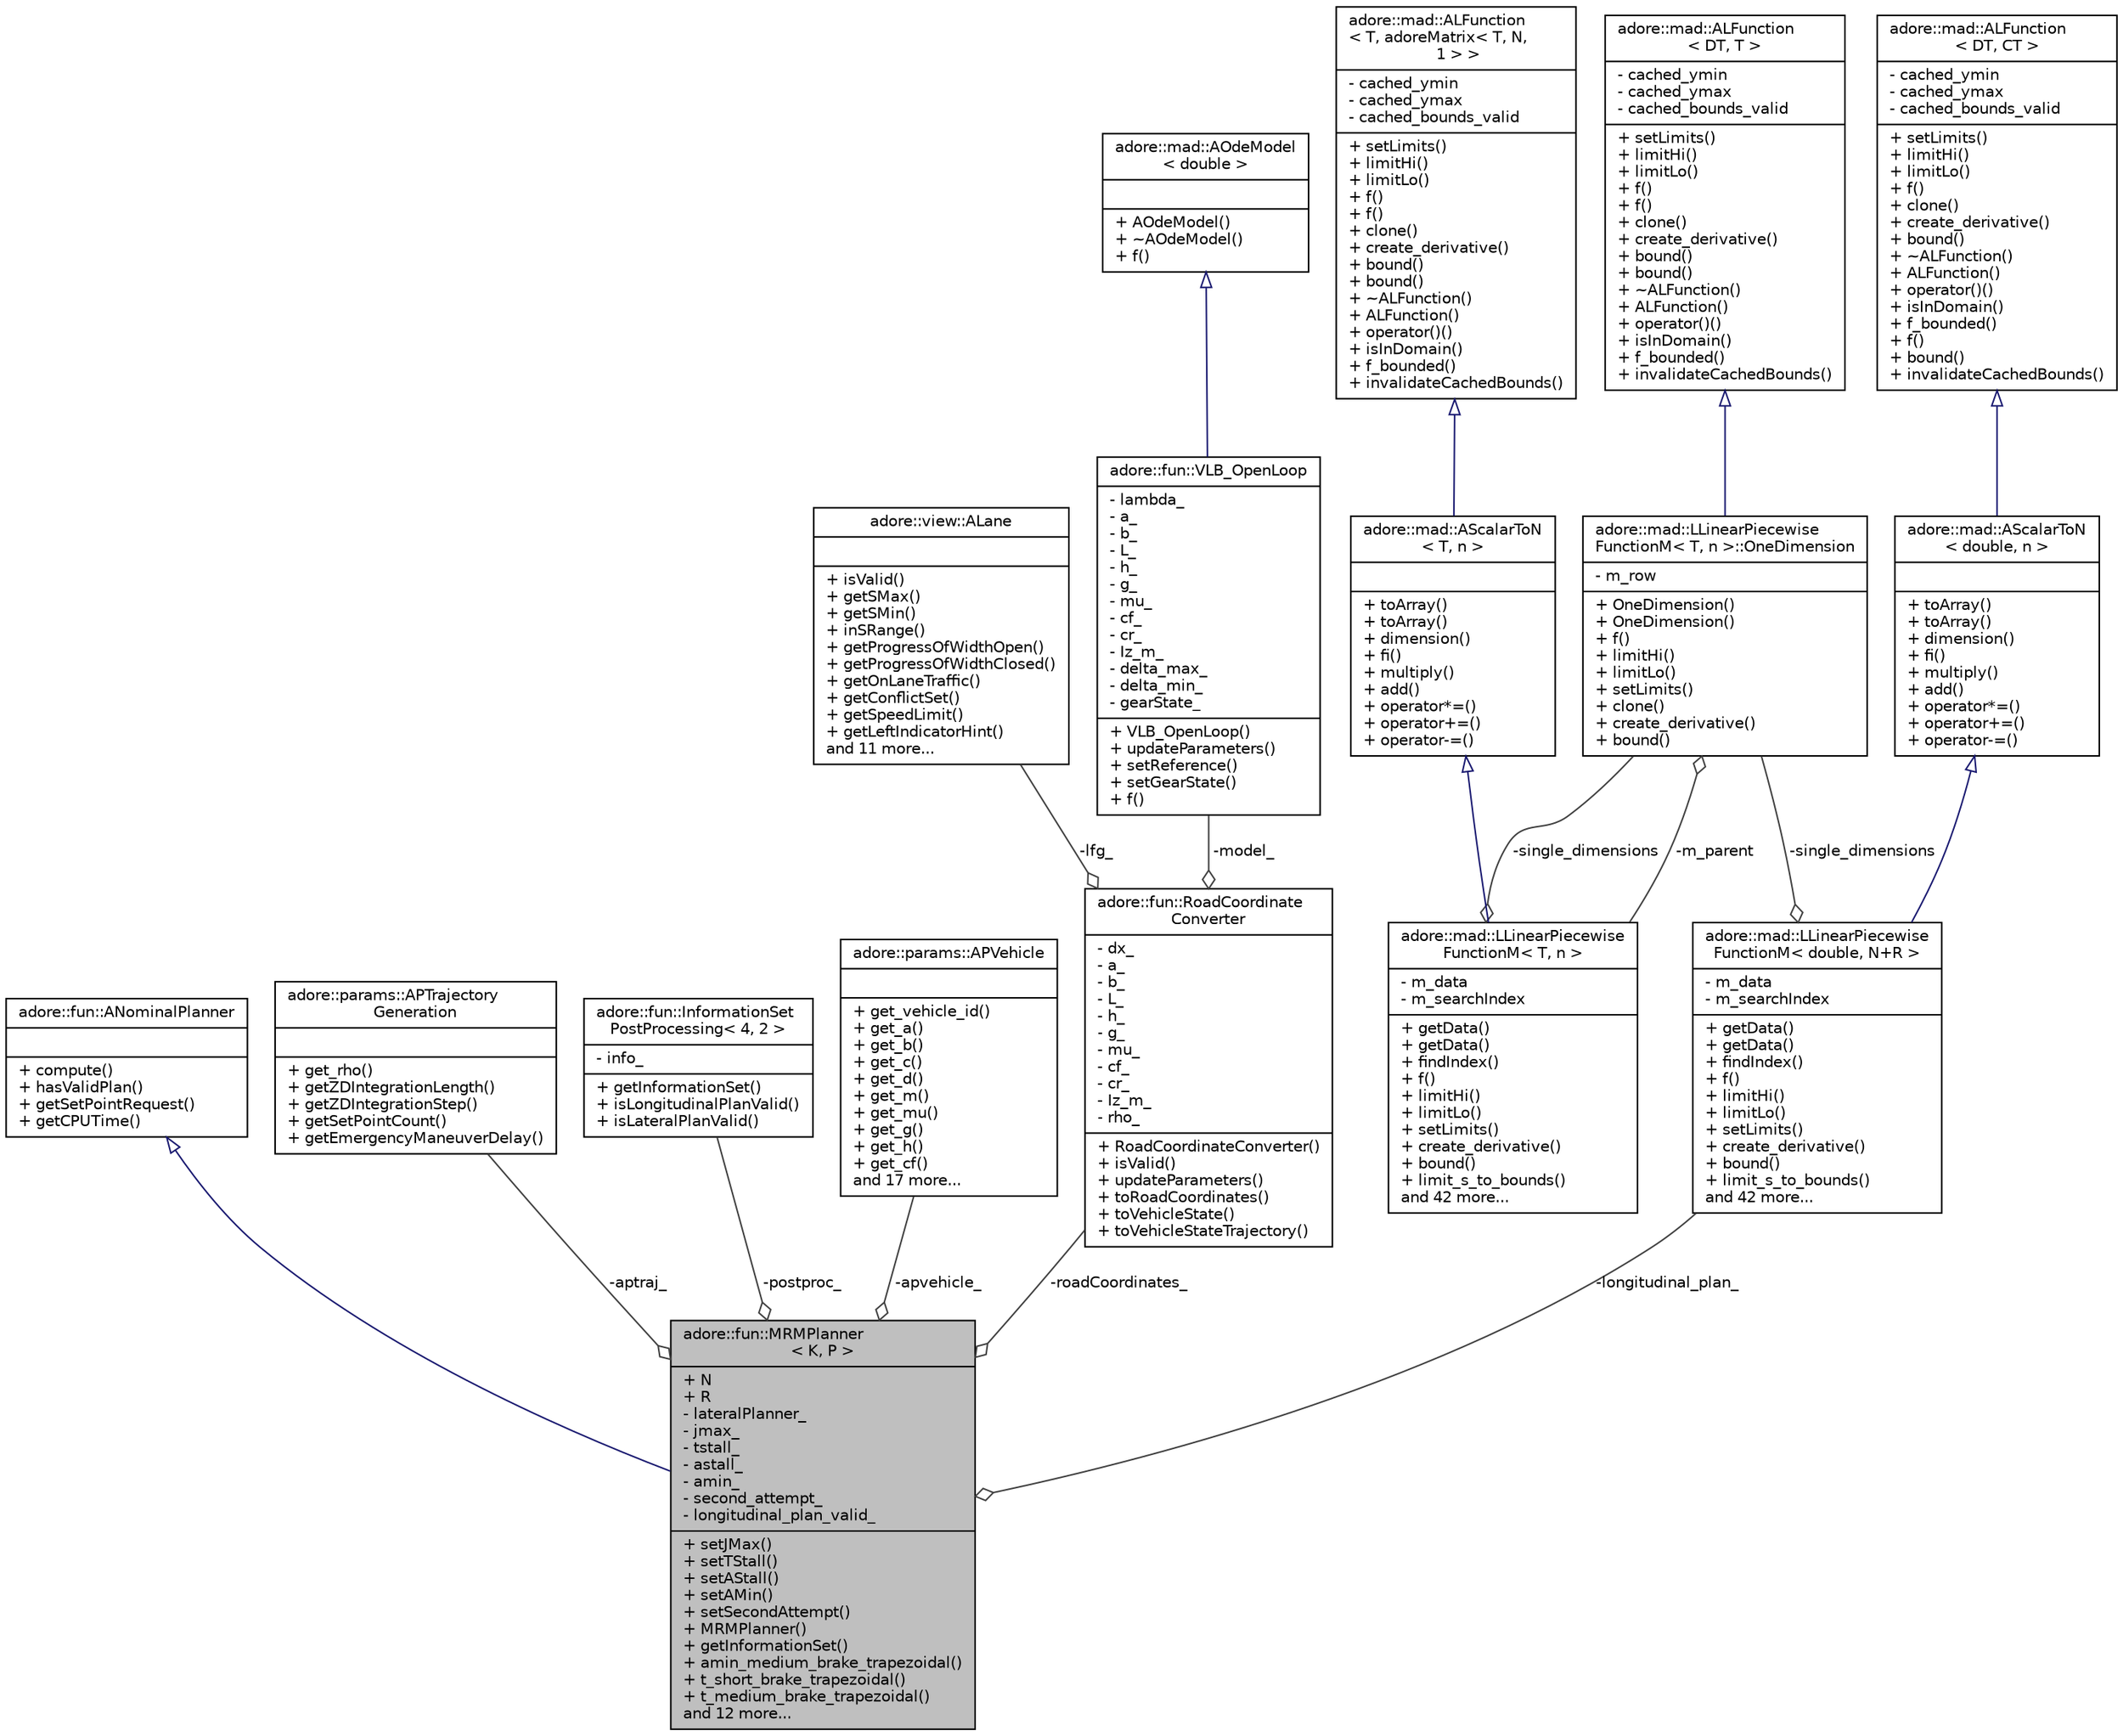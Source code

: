 digraph "adore::fun::MRMPlanner&lt; K, P &gt;"
{
 // LATEX_PDF_SIZE
  edge [fontname="Helvetica",fontsize="10",labelfontname="Helvetica",labelfontsize="10"];
  node [fontname="Helvetica",fontsize="10",shape=record];
  Node1 [label="{adore::fun::MRMPlanner\l\< K, P \>\n|+ N\l+ R\l- lateralPlanner_\l- jmax_\l- tstall_\l- astall_\l- amin_\l- second_attempt_\l- longitudinal_plan_valid_\l|+ setJMax()\l+ setTStall()\l+ setAStall()\l+ setAMin()\l+ setSecondAttempt()\l+ MRMPlanner()\l+ getInformationSet()\l+ amin_medium_brake_trapezoidal()\l+ t_short_brake_trapezoidal()\l+ t_medium_brake_trapezoidal()\land 12 more...\l}",height=0.2,width=0.4,color="black", fillcolor="grey75", style="filled", fontcolor="black",tooltip=" "];
  Node2 -> Node1 [dir="back",color="midnightblue",fontsize="10",style="solid",arrowtail="onormal",fontname="Helvetica"];
  Node2 [label="{adore::fun::ANominalPlanner\n||+ compute()\l+ hasValidPlan()\l+ getSetPointRequest()\l+ getCPUTime()\l}",height=0.2,width=0.4,color="black", fillcolor="white", style="filled",URL="$classadore_1_1fun_1_1ANominalPlanner.html",tooltip=" "];
  Node3 -> Node1 [color="grey25",fontsize="10",style="solid",label=" -aptraj_" ,arrowhead="odiamond",fontname="Helvetica"];
  Node3 [label="{adore::params::APTrajectory\lGeneration\n||+ get_rho()\l+ getZDIntegrationLength()\l+ getZDIntegrationStep()\l+ getSetPointCount()\l+ getEmergencyManeuverDelay()\l}",height=0.2,width=0.4,color="black", fillcolor="white", style="filled",URL="$classadore_1_1params_1_1APTrajectoryGeneration.html",tooltip="abstract class containing parameters to configure the behaviour of trajectory generation"];
  Node4 -> Node1 [color="grey25",fontsize="10",style="solid",label=" -postproc_" ,arrowhead="odiamond",fontname="Helvetica"];
  Node4 [label="{adore::fun::InformationSet\lPostProcessing\< 4, 2 \>\n|- info_\l|+ getInformationSet()\l+ isLongitudinalPlanValid()\l+ isLateralPlanValid()\l}",height=0.2,width=0.4,color="black", fillcolor="white", style="filled",URL="$classadore_1_1fun_1_1InformationSetPostProcessing.html",tooltip=" "];
  Node5 -> Node1 [color="grey25",fontsize="10",style="solid",label=" -apvehicle_" ,arrowhead="odiamond",fontname="Helvetica"];
  Node5 [label="{adore::params::APVehicle\n||+ get_vehicle_id()\l+ get_a()\l+ get_b()\l+ get_c()\l+ get_d()\l+ get_m()\l+ get_mu()\l+ get_g()\l+ get_h()\l+ get_cf()\land 17 more...\l}",height=0.2,width=0.4,color="black", fillcolor="white", style="filled",URL="$classadore_1_1params_1_1APVehicle.html",tooltip="abstract class for vehicle configuration related paremeters"];
  Node6 -> Node1 [color="grey25",fontsize="10",style="solid",label=" -roadCoordinates_" ,arrowhead="odiamond",fontname="Helvetica"];
  Node6 [label="{adore::fun::RoadCoordinate\lConverter\n|- dx_\l- a_\l- b_\l- L_\l- h_\l- g_\l- mu_\l- cf_\l- cr_\l- Iz_m_\l- rho_\l|+ RoadCoordinateConverter()\l+ isValid()\l+ updateParameters()\l+ toRoadCoordinates()\l+ toVehicleState()\l+ toVehicleStateTrajectory()\l}",height=0.2,width=0.4,color="black", fillcolor="white", style="filled",URL="$classadore_1_1fun_1_1RoadCoordinateConverter.html",tooltip=" "];
  Node7 -> Node6 [color="grey25",fontsize="10",style="solid",label=" -model_" ,arrowhead="odiamond",fontname="Helvetica"];
  Node7 [label="{adore::fun::VLB_OpenLoop\n|- lambda_\l- a_\l- b_\l- L_\l- h_\l- g_\l- mu_\l- cf_\l- cr_\l- Iz_m_\l- delta_max_\l- delta_min_\l- gearState_\l|+ VLB_OpenLoop()\l+ updateParameters()\l+ setReference()\l+ setGearState()\l+ f()\l}",height=0.2,width=0.4,color="black", fillcolor="white", style="filled",URL="$classadore_1_1fun_1_1VLB__OpenLoop.html",tooltip=" "];
  Node8 -> Node7 [dir="back",color="midnightblue",fontsize="10",style="solid",arrowtail="onormal",fontname="Helvetica"];
  Node8 [label="{adore::mad::AOdeModel\l\< double \>\n||+ AOdeModel()\l+ ~AOdeModel()\l+ f()\l}",height=0.2,width=0.4,color="black", fillcolor="white", style="filled",URL="$classadore_1_1mad_1_1AOdeModel.html",tooltip=" "];
  Node9 -> Node6 [color="grey25",fontsize="10",style="solid",label=" -lfg_" ,arrowhead="odiamond",fontname="Helvetica"];
  Node9 [label="{adore::view::ALane\n||+ isValid()\l+ getSMax()\l+ getSMin()\l+ inSRange()\l+ getProgressOfWidthOpen()\l+ getProgressOfWidthClosed()\l+ getOnLaneTraffic()\l+ getConflictSet()\l+ getSpeedLimit()\l+ getLeftIndicatorHint()\land 11 more...\l}",height=0.2,width=0.4,color="black", fillcolor="white", style="filled",URL="$classadore_1_1view_1_1ALane.html",tooltip=" "];
  Node10 -> Node1 [color="grey25",fontsize="10",style="solid",label=" -longitudinal_plan_" ,arrowhead="odiamond",fontname="Helvetica"];
  Node10 [label="{adore::mad::LLinearPiecewise\lFunctionM\< double, N+R \>\n|- m_data\l- m_searchIndex\l|+ getData()\l+ getData()\l+ findIndex()\l+ f()\l+ limitHi()\l+ limitLo()\l+ setLimits()\l+ create_derivative()\l+ bound()\l+ limit_s_to_bounds()\land 42 more...\l}",height=0.2,width=0.4,color="black", fillcolor="white", style="filled",URL="$classadore_1_1mad_1_1LLinearPiecewiseFunctionM.html",tooltip=" "];
  Node11 -> Node10 [dir="back",color="midnightblue",fontsize="10",style="solid",arrowtail="onormal",fontname="Helvetica"];
  Node11 [label="{adore::mad::AScalarToN\l\< double, n \>\n||+ toArray()\l+ toArray()\l+ dimension()\l+ fi()\l+ multiply()\l+ add()\l+ operator*=()\l+ operator+=()\l+ operator-=()\l}",height=0.2,width=0.4,color="black", fillcolor="white", style="filled",URL="$classadore_1_1mad_1_1AScalarToN.html",tooltip=" "];
  Node12 -> Node11 [dir="back",color="midnightblue",fontsize="10",style="solid",arrowtail="onormal",fontname="Helvetica"];
  Node12 [label="{adore::mad::ALFunction\l\< DT, CT \>\n|- cached_ymin\l- cached_ymax\l- cached_bounds_valid\l|+ setLimits()\l+ limitHi()\l+ limitLo()\l+ f()\l+ clone()\l+ create_derivative()\l+ bound()\l+ ~ALFunction()\l+ ALFunction()\l+ operator()()\l+ isInDomain()\l+ f_bounded()\l+ f()\l+ bound()\l+ invalidateCachedBounds()\l}",height=0.2,width=0.4,color="black", fillcolor="white", style="filled",URL="$classadore_1_1mad_1_1ALFunction.html",tooltip=" "];
  Node13 -> Node10 [color="grey25",fontsize="10",style="solid",label=" -single_dimensions" ,arrowhead="odiamond",fontname="Helvetica"];
  Node13 [label="{adore::mad::LLinearPiecewise\lFunctionM\< T, n \>::OneDimension\n|- m_row\l|+ OneDimension()\l+ OneDimension()\l+ f()\l+ limitHi()\l+ limitLo()\l+ setLimits()\l+ clone()\l+ create_derivative()\l+ bound()\l}",height=0.2,width=0.4,color="black", fillcolor="white", style="filled",URL="$classadore_1_1mad_1_1LLinearPiecewiseFunctionM_1_1OneDimension.html",tooltip=" "];
  Node14 -> Node13 [dir="back",color="midnightblue",fontsize="10",style="solid",arrowtail="onormal",fontname="Helvetica"];
  Node14 [label="{adore::mad::ALFunction\l\< DT, T \>\n|- cached_ymin\l- cached_ymax\l- cached_bounds_valid\l|+ setLimits()\l+ limitHi()\l+ limitLo()\l+ f()\l+ f()\l+ clone()\l+ create_derivative()\l+ bound()\l+ bound()\l+ ~ALFunction()\l+ ALFunction()\l+ operator()()\l+ isInDomain()\l+ f_bounded()\l+ invalidateCachedBounds()\l}",height=0.2,width=0.4,color="black", fillcolor="white", style="filled",URL="$classadore_1_1mad_1_1ALFunction.html",tooltip=" "];
  Node15 -> Node13 [color="grey25",fontsize="10",style="solid",label=" -m_parent" ,arrowhead="odiamond",fontname="Helvetica"];
  Node15 [label="{adore::mad::LLinearPiecewise\lFunctionM\< T, n \>\n|- m_data\l- m_searchIndex\l|+ getData()\l+ getData()\l+ findIndex()\l+ f()\l+ limitHi()\l+ limitLo()\l+ setLimits()\l+ create_derivative()\l+ bound()\l+ limit_s_to_bounds()\land 42 more...\l}",height=0.2,width=0.4,color="black", fillcolor="white", style="filled",URL="$classadore_1_1mad_1_1LLinearPiecewiseFunctionM.html",tooltip=" "];
  Node16 -> Node15 [dir="back",color="midnightblue",fontsize="10",style="solid",arrowtail="onormal",fontname="Helvetica"];
  Node16 [label="{adore::mad::AScalarToN\l\< T, n \>\n||+ toArray()\l+ toArray()\l+ dimension()\l+ fi()\l+ multiply()\l+ add()\l+ operator*=()\l+ operator+=()\l+ operator-=()\l}",height=0.2,width=0.4,color="black", fillcolor="white", style="filled",URL="$classadore_1_1mad_1_1AScalarToN.html",tooltip=" "];
  Node17 -> Node16 [dir="back",color="midnightblue",fontsize="10",style="solid",arrowtail="onormal",fontname="Helvetica"];
  Node17 [label="{adore::mad::ALFunction\l\< T, adoreMatrix\< T, N,\l 1 \> \>\n|- cached_ymin\l- cached_ymax\l- cached_bounds_valid\l|+ setLimits()\l+ limitHi()\l+ limitLo()\l+ f()\l+ f()\l+ clone()\l+ create_derivative()\l+ bound()\l+ bound()\l+ ~ALFunction()\l+ ALFunction()\l+ operator()()\l+ isInDomain()\l+ f_bounded()\l+ invalidateCachedBounds()\l}",height=0.2,width=0.4,color="black", fillcolor="white", style="filled",URL="$classadore_1_1mad_1_1ALFunction.html",tooltip=" "];
  Node13 -> Node15 [color="grey25",fontsize="10",style="solid",label=" -single_dimensions" ,arrowhead="odiamond",fontname="Helvetica"];
}
